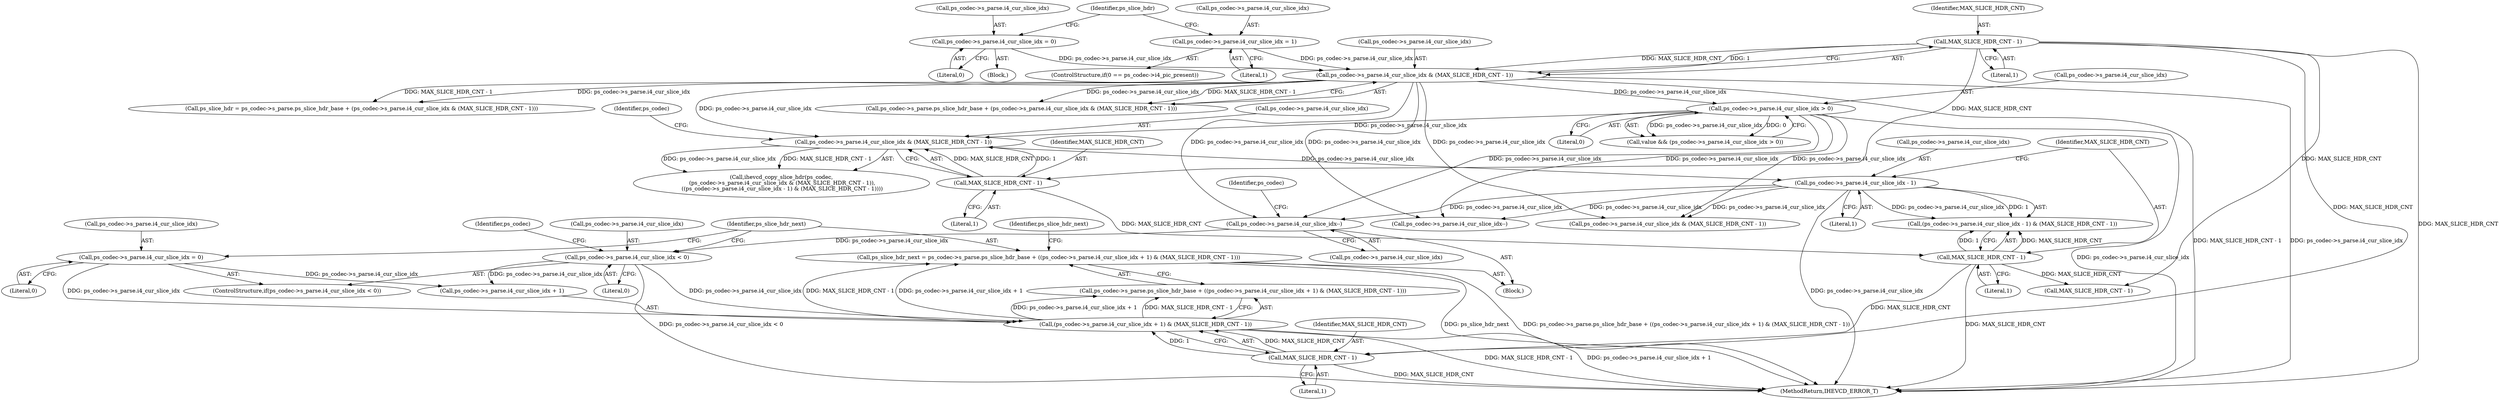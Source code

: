 digraph "0_Android_913d9e8d93d6b81bb8eac3fc2c1426651f5b259d@pointer" {
"1001793" [label="(Call,ps_slice_hdr_next = ps_codec->s_parse.ps_slice_hdr_base + ((ps_codec->s_parse.i4_cur_slice_idx + 1) & (MAX_SLICE_HDR_CNT - 1)))"];
"1001801" [label="(Call,(ps_codec->s_parse.i4_cur_slice_idx + 1) & (MAX_SLICE_HDR_CNT - 1))"];
"1001779" [label="(Call,ps_codec->s_parse.i4_cur_slice_idx < 0)"];
"1001772" [label="(Call,ps_codec->s_parse.i4_cur_slice_idx--)"];
"1000406" [label="(Call,ps_codec->s_parse.i4_cur_slice_idx & (MAX_SLICE_HDR_CNT - 1))"];
"1000376" [label="(Call,ps_codec->s_parse.i4_cur_slice_idx = 0)"];
"1000391" [label="(Call,ps_codec->s_parse.i4_cur_slice_idx = 1)"];
"1000412" [label="(Call,MAX_SLICE_HDR_CNT - 1)"];
"1000451" [label="(Call,ps_codec->s_parse.i4_cur_slice_idx - 1)"];
"1000441" [label="(Call,ps_codec->s_parse.i4_cur_slice_idx & (MAX_SLICE_HDR_CNT - 1))"];
"1000431" [label="(Call,ps_codec->s_parse.i4_cur_slice_idx > 0)"];
"1000447" [label="(Call,MAX_SLICE_HDR_CNT - 1)"];
"1001786" [label="(Call,ps_codec->s_parse.i4_cur_slice_idx = 0)"];
"1001809" [label="(Call,MAX_SLICE_HDR_CNT - 1)"];
"1000458" [label="(Call,MAX_SLICE_HDR_CNT - 1)"];
"1001778" [label="(ControlStructure,if(ps_codec->s_parse.i4_cur_slice_idx < 0))"];
"1000385" [label="(ControlStructure,if(0 == ps_codec->i4_pic_present))"];
"1001801" [label="(Call,(ps_codec->s_parse.i4_cur_slice_idx + 1) & (MAX_SLICE_HDR_CNT - 1))"];
"1000382" [label="(Literal,0)"];
"1002527" [label="(Call,MAX_SLICE_HDR_CNT - 1)"];
"1002620" [label="(MethodReturn,IHEVCD_ERROR_T)"];
"1000391" [label="(Call,ps_codec->s_parse.i4_cur_slice_idx = 1)"];
"1000439" [label="(Call,ihevcd_copy_slice_hdr(ps_codec,\n (ps_codec->s_parse.i4_cur_slice_idx & (MAX_SLICE_HDR_CNT - 1)),\n ((ps_codec->s_parse.i4_cur_slice_idx - 1) & (MAX_SLICE_HDR_CNT - 1))))"];
"1000437" [label="(Literal,0)"];
"1001787" [label="(Call,ps_codec->s_parse.i4_cur_slice_idx)"];
"1001773" [label="(Call,ps_codec->s_parse.i4_cur_slice_idx)"];
"1000454" [label="(Identifier,ps_codec)"];
"1000392" [label="(Call,ps_codec->s_parse.i4_cur_slice_idx)"];
"1001782" [label="(Identifier,ps_codec)"];
"1001794" [label="(Identifier,ps_slice_hdr_next)"];
"1001795" [label="(Call,ps_codec->s_parse.ps_slice_hdr_base + ((ps_codec->s_parse.i4_cur_slice_idx + 1) & (MAX_SLICE_HDR_CNT - 1)))"];
"1000375" [label="(Block,)"];
"1000447" [label="(Call,MAX_SLICE_HDR_CNT - 1)"];
"1000449" [label="(Literal,1)"];
"1000451" [label="(Call,ps_codec->s_parse.i4_cur_slice_idx - 1)"];
"1001765" [label="(Block,)"];
"1001786" [label="(Call,ps_codec->s_parse.i4_cur_slice_idx = 0)"];
"1000413" [label="(Identifier,MAX_SLICE_HDR_CNT)"];
"1000431" [label="(Call,ps_codec->s_parse.i4_cur_slice_idx > 0)"];
"1001793" [label="(Call,ps_slice_hdr_next = ps_codec->s_parse.ps_slice_hdr_base + ((ps_codec->s_parse.i4_cur_slice_idx + 1) & (MAX_SLICE_HDR_CNT - 1)))"];
"1000407" [label="(Call,ps_codec->s_parse.i4_cur_slice_idx)"];
"1000376" [label="(Call,ps_codec->s_parse.i4_cur_slice_idx = 0)"];
"1000432" [label="(Call,ps_codec->s_parse.i4_cur_slice_idx)"];
"1000398" [label="(Call,ps_slice_hdr = ps_codec->s_parse.ps_slice_hdr_base + (ps_codec->s_parse.i4_cur_slice_idx & (MAX_SLICE_HDR_CNT - 1)))"];
"1001785" [label="(Literal,0)"];
"1000457" [label="(Literal,1)"];
"1000441" [label="(Call,ps_codec->s_parse.i4_cur_slice_idx & (MAX_SLICE_HDR_CNT - 1))"];
"1000406" [label="(Call,ps_codec->s_parse.i4_cur_slice_idx & (MAX_SLICE_HDR_CNT - 1))"];
"1000459" [label="(Identifier,MAX_SLICE_HDR_CNT)"];
"1001779" [label="(Call,ps_codec->s_parse.i4_cur_slice_idx < 0)"];
"1000450" [label="(Call,(ps_codec->s_parse.i4_cur_slice_idx - 1) & (MAX_SLICE_HDR_CNT - 1))"];
"1000377" [label="(Call,ps_codec->s_parse.i4_cur_slice_idx)"];
"1001789" [label="(Identifier,ps_codec)"];
"1001772" [label="(Call,ps_codec->s_parse.i4_cur_slice_idx--)"];
"1000400" [label="(Call,ps_codec->s_parse.ps_slice_hdr_base + (ps_codec->s_parse.i4_cur_slice_idx & (MAX_SLICE_HDR_CNT - 1)))"];
"1002521" [label="(Call,ps_codec->s_parse.i4_cur_slice_idx & (MAX_SLICE_HDR_CNT - 1))"];
"1001811" [label="(Literal,1)"];
"1001810" [label="(Identifier,MAX_SLICE_HDR_CNT)"];
"1001802" [label="(Call,ps_codec->s_parse.i4_cur_slice_idx + 1)"];
"1000442" [label="(Call,ps_codec->s_parse.i4_cur_slice_idx)"];
"1000458" [label="(Call,MAX_SLICE_HDR_CNT - 1)"];
"1000414" [label="(Literal,1)"];
"1001780" [label="(Call,ps_codec->s_parse.i4_cur_slice_idx)"];
"1001814" [label="(Identifier,ps_slice_hdr_next)"];
"1000397" [label="(Literal,1)"];
"1001713" [label="(Call,ps_codec->s_parse.i4_cur_slice_idx--)"];
"1000429" [label="(Call,value && (ps_codec->s_parse.i4_cur_slice_idx > 0))"];
"1001809" [label="(Call,MAX_SLICE_HDR_CNT - 1)"];
"1000412" [label="(Call,MAX_SLICE_HDR_CNT - 1)"];
"1000460" [label="(Literal,1)"];
"1000399" [label="(Identifier,ps_slice_hdr)"];
"1001792" [label="(Literal,0)"];
"1000448" [label="(Identifier,MAX_SLICE_HDR_CNT)"];
"1000452" [label="(Call,ps_codec->s_parse.i4_cur_slice_idx)"];
"1001793" -> "1001765"  [label="AST: "];
"1001793" -> "1001795"  [label="CFG: "];
"1001794" -> "1001793"  [label="AST: "];
"1001795" -> "1001793"  [label="AST: "];
"1001814" -> "1001793"  [label="CFG: "];
"1001793" -> "1002620"  [label="DDG: ps_slice_hdr_next"];
"1001793" -> "1002620"  [label="DDG: ps_codec->s_parse.ps_slice_hdr_base + ((ps_codec->s_parse.i4_cur_slice_idx + 1) & (MAX_SLICE_HDR_CNT - 1))"];
"1001801" -> "1001793"  [label="DDG: ps_codec->s_parse.i4_cur_slice_idx + 1"];
"1001801" -> "1001793"  [label="DDG: MAX_SLICE_HDR_CNT - 1"];
"1001801" -> "1001795"  [label="AST: "];
"1001801" -> "1001809"  [label="CFG: "];
"1001802" -> "1001801"  [label="AST: "];
"1001809" -> "1001801"  [label="AST: "];
"1001795" -> "1001801"  [label="CFG: "];
"1001801" -> "1002620"  [label="DDG: MAX_SLICE_HDR_CNT - 1"];
"1001801" -> "1002620"  [label="DDG: ps_codec->s_parse.i4_cur_slice_idx + 1"];
"1001801" -> "1001795"  [label="DDG: ps_codec->s_parse.i4_cur_slice_idx + 1"];
"1001801" -> "1001795"  [label="DDG: MAX_SLICE_HDR_CNT - 1"];
"1001779" -> "1001801"  [label="DDG: ps_codec->s_parse.i4_cur_slice_idx"];
"1001786" -> "1001801"  [label="DDG: ps_codec->s_parse.i4_cur_slice_idx"];
"1001809" -> "1001801"  [label="DDG: MAX_SLICE_HDR_CNT"];
"1001809" -> "1001801"  [label="DDG: 1"];
"1001779" -> "1001778"  [label="AST: "];
"1001779" -> "1001785"  [label="CFG: "];
"1001780" -> "1001779"  [label="AST: "];
"1001785" -> "1001779"  [label="AST: "];
"1001789" -> "1001779"  [label="CFG: "];
"1001794" -> "1001779"  [label="CFG: "];
"1001779" -> "1002620"  [label="DDG: ps_codec->s_parse.i4_cur_slice_idx < 0"];
"1001772" -> "1001779"  [label="DDG: ps_codec->s_parse.i4_cur_slice_idx"];
"1001779" -> "1001802"  [label="DDG: ps_codec->s_parse.i4_cur_slice_idx"];
"1001772" -> "1001765"  [label="AST: "];
"1001772" -> "1001773"  [label="CFG: "];
"1001773" -> "1001772"  [label="AST: "];
"1001782" -> "1001772"  [label="CFG: "];
"1000406" -> "1001772"  [label="DDG: ps_codec->s_parse.i4_cur_slice_idx"];
"1000451" -> "1001772"  [label="DDG: ps_codec->s_parse.i4_cur_slice_idx"];
"1000431" -> "1001772"  [label="DDG: ps_codec->s_parse.i4_cur_slice_idx"];
"1000406" -> "1000400"  [label="AST: "];
"1000406" -> "1000412"  [label="CFG: "];
"1000407" -> "1000406"  [label="AST: "];
"1000412" -> "1000406"  [label="AST: "];
"1000400" -> "1000406"  [label="CFG: "];
"1000406" -> "1002620"  [label="DDG: MAX_SLICE_HDR_CNT - 1"];
"1000406" -> "1002620"  [label="DDG: ps_codec->s_parse.i4_cur_slice_idx"];
"1000406" -> "1000398"  [label="DDG: ps_codec->s_parse.i4_cur_slice_idx"];
"1000406" -> "1000398"  [label="DDG: MAX_SLICE_HDR_CNT - 1"];
"1000406" -> "1000400"  [label="DDG: ps_codec->s_parse.i4_cur_slice_idx"];
"1000406" -> "1000400"  [label="DDG: MAX_SLICE_HDR_CNT - 1"];
"1000376" -> "1000406"  [label="DDG: ps_codec->s_parse.i4_cur_slice_idx"];
"1000391" -> "1000406"  [label="DDG: ps_codec->s_parse.i4_cur_slice_idx"];
"1000412" -> "1000406"  [label="DDG: MAX_SLICE_HDR_CNT"];
"1000412" -> "1000406"  [label="DDG: 1"];
"1000406" -> "1000431"  [label="DDG: ps_codec->s_parse.i4_cur_slice_idx"];
"1000406" -> "1000441"  [label="DDG: ps_codec->s_parse.i4_cur_slice_idx"];
"1000406" -> "1001713"  [label="DDG: ps_codec->s_parse.i4_cur_slice_idx"];
"1000406" -> "1002521"  [label="DDG: ps_codec->s_parse.i4_cur_slice_idx"];
"1000376" -> "1000375"  [label="AST: "];
"1000376" -> "1000382"  [label="CFG: "];
"1000377" -> "1000376"  [label="AST: "];
"1000382" -> "1000376"  [label="AST: "];
"1000399" -> "1000376"  [label="CFG: "];
"1000391" -> "1000385"  [label="AST: "];
"1000391" -> "1000397"  [label="CFG: "];
"1000392" -> "1000391"  [label="AST: "];
"1000397" -> "1000391"  [label="AST: "];
"1000399" -> "1000391"  [label="CFG: "];
"1000412" -> "1000414"  [label="CFG: "];
"1000413" -> "1000412"  [label="AST: "];
"1000414" -> "1000412"  [label="AST: "];
"1000412" -> "1002620"  [label="DDG: MAX_SLICE_HDR_CNT"];
"1000412" -> "1000447"  [label="DDG: MAX_SLICE_HDR_CNT"];
"1000412" -> "1001809"  [label="DDG: MAX_SLICE_HDR_CNT"];
"1000412" -> "1002527"  [label="DDG: MAX_SLICE_HDR_CNT"];
"1000451" -> "1000450"  [label="AST: "];
"1000451" -> "1000457"  [label="CFG: "];
"1000452" -> "1000451"  [label="AST: "];
"1000457" -> "1000451"  [label="AST: "];
"1000459" -> "1000451"  [label="CFG: "];
"1000451" -> "1002620"  [label="DDG: ps_codec->s_parse.i4_cur_slice_idx"];
"1000451" -> "1000450"  [label="DDG: ps_codec->s_parse.i4_cur_slice_idx"];
"1000451" -> "1000450"  [label="DDG: 1"];
"1000441" -> "1000451"  [label="DDG: ps_codec->s_parse.i4_cur_slice_idx"];
"1000451" -> "1001713"  [label="DDG: ps_codec->s_parse.i4_cur_slice_idx"];
"1000451" -> "1002521"  [label="DDG: ps_codec->s_parse.i4_cur_slice_idx"];
"1000441" -> "1000439"  [label="AST: "];
"1000441" -> "1000447"  [label="CFG: "];
"1000442" -> "1000441"  [label="AST: "];
"1000447" -> "1000441"  [label="AST: "];
"1000454" -> "1000441"  [label="CFG: "];
"1000441" -> "1000439"  [label="DDG: ps_codec->s_parse.i4_cur_slice_idx"];
"1000441" -> "1000439"  [label="DDG: MAX_SLICE_HDR_CNT - 1"];
"1000431" -> "1000441"  [label="DDG: ps_codec->s_parse.i4_cur_slice_idx"];
"1000447" -> "1000441"  [label="DDG: MAX_SLICE_HDR_CNT"];
"1000447" -> "1000441"  [label="DDG: 1"];
"1000431" -> "1000429"  [label="AST: "];
"1000431" -> "1000437"  [label="CFG: "];
"1000432" -> "1000431"  [label="AST: "];
"1000437" -> "1000431"  [label="AST: "];
"1000429" -> "1000431"  [label="CFG: "];
"1000431" -> "1002620"  [label="DDG: ps_codec->s_parse.i4_cur_slice_idx"];
"1000431" -> "1000429"  [label="DDG: ps_codec->s_parse.i4_cur_slice_idx"];
"1000431" -> "1000429"  [label="DDG: 0"];
"1000431" -> "1001713"  [label="DDG: ps_codec->s_parse.i4_cur_slice_idx"];
"1000431" -> "1002521"  [label="DDG: ps_codec->s_parse.i4_cur_slice_idx"];
"1000447" -> "1000449"  [label="CFG: "];
"1000448" -> "1000447"  [label="AST: "];
"1000449" -> "1000447"  [label="AST: "];
"1000447" -> "1000458"  [label="DDG: MAX_SLICE_HDR_CNT"];
"1001786" -> "1001778"  [label="AST: "];
"1001786" -> "1001792"  [label="CFG: "];
"1001787" -> "1001786"  [label="AST: "];
"1001792" -> "1001786"  [label="AST: "];
"1001794" -> "1001786"  [label="CFG: "];
"1001786" -> "1001802"  [label="DDG: ps_codec->s_parse.i4_cur_slice_idx"];
"1001809" -> "1001811"  [label="CFG: "];
"1001810" -> "1001809"  [label="AST: "];
"1001811" -> "1001809"  [label="AST: "];
"1001809" -> "1002620"  [label="DDG: MAX_SLICE_HDR_CNT"];
"1000458" -> "1001809"  [label="DDG: MAX_SLICE_HDR_CNT"];
"1000458" -> "1000450"  [label="AST: "];
"1000458" -> "1000460"  [label="CFG: "];
"1000459" -> "1000458"  [label="AST: "];
"1000460" -> "1000458"  [label="AST: "];
"1000450" -> "1000458"  [label="CFG: "];
"1000458" -> "1002620"  [label="DDG: MAX_SLICE_HDR_CNT"];
"1000458" -> "1000450"  [label="DDG: MAX_SLICE_HDR_CNT"];
"1000458" -> "1000450"  [label="DDG: 1"];
"1000458" -> "1002527"  [label="DDG: MAX_SLICE_HDR_CNT"];
}
